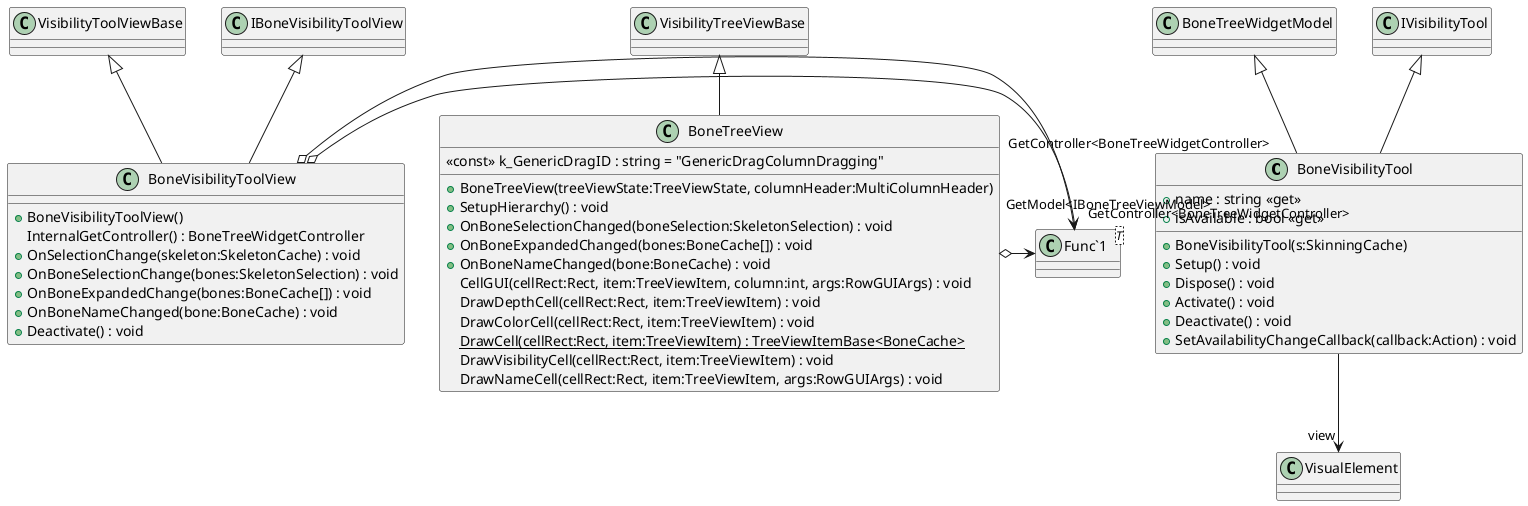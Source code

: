 @startuml
class BoneVisibilityTool {
    + name : string <<get>>
    + isAvailable : bool <<get>>
    + BoneVisibilityTool(s:SkinningCache)
    + Setup() : void
    + Dispose() : void
    + Activate() : void
    + Deactivate() : void
    + SetAvailabilityChangeCallback(callback:Action) : void
}
class BoneVisibilityToolView {
    + BoneVisibilityToolView()
    InternalGetController() : BoneTreeWidgetController
    + OnSelectionChange(skeleton:SkeletonCache) : void
    + OnBoneSelectionChange(bones:SkeletonSelection) : void
    + OnBoneExpandedChange(bones:BoneCache[]) : void
    + OnBoneNameChanged(bone:BoneCache) : void
    + Deactivate() : void
}
class BoneTreeView {
    + BoneTreeView(treeViewState:TreeViewState, columnHeader:MultiColumnHeader)
    + SetupHierarchy() : void
    + OnBoneSelectionChanged(boneSelection:SkeletonSelection) : void
    + OnBoneExpandedChanged(bones:BoneCache[]) : void
    + OnBoneNameChanged(bone:BoneCache) : void
    CellGUI(cellRect:Rect, item:TreeViewItem, column:int, args:RowGUIArgs) : void
    DrawDepthCell(cellRect:Rect, item:TreeViewItem) : void
    DrawColorCell(cellRect:Rect, item:TreeViewItem) : void
    {static} DrawCell(cellRect:Rect, item:TreeViewItem) : TreeViewItemBase<BoneCache>
    DrawVisibilityCell(cellRect:Rect, item:TreeViewItem) : void
    DrawNameCell(cellRect:Rect, item:TreeViewItem, args:RowGUIArgs) : void
    <<const>> k_GenericDragID : string = "GenericDragColumnDragging"
}
class "Func`1"<T> {
}
BoneTreeWidgetModel <|-- BoneVisibilityTool
IVisibilityTool <|-- BoneVisibilityTool
BoneVisibilityTool --> "view" VisualElement
VisibilityToolViewBase <|-- BoneVisibilityToolView
IBoneVisibilityToolView <|-- BoneVisibilityToolView
BoneVisibilityToolView o-> "GetController<BoneTreeWidgetController>" "Func`1"
BoneVisibilityToolView o-> "GetModel<IBoneTreeViewModel>" "Func`1"
VisibilityTreeViewBase <|-- BoneTreeView
BoneTreeView o-> "GetController<BoneTreeWidgetController>" "Func`1"
@enduml
